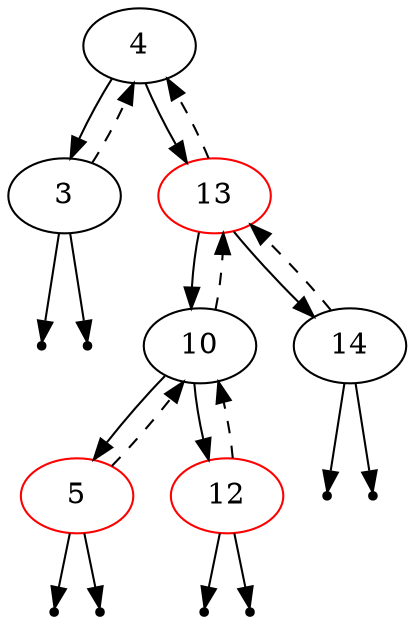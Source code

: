 digraph BST {
	 4 -> 3;
	 4 -> 13;
	13 [color="red"];
	 13 -> 4 [style=dashed];
	 13 -> 10;
	 13 -> 14;
	 14 -> 13 [style=dashed];
	 null0 [shape=point];
	 14 -> null0;
	 null1 [shape=point];
	 14 -> null1;
	 10 -> 13 [style=dashed];
	 10 -> 5;
	 10 -> 12;
	12 [color="red"];
	 12 -> 10 [style=dashed];
	 null2 [shape=point];
	 12 -> null2;
	 null3 [shape=point];
	 12 -> null3;
	5 [color="red"];
	 5 -> 10 [style=dashed];
	 null4 [shape=point];
	 5 -> null4;
	 null5 [shape=point];
	 5 -> null5;
	 3 -> 4 [style=dashed];
	 null6 [shape=point];
	 3 -> null6;
	 null7 [shape=point];
	 3 -> null7;
}
